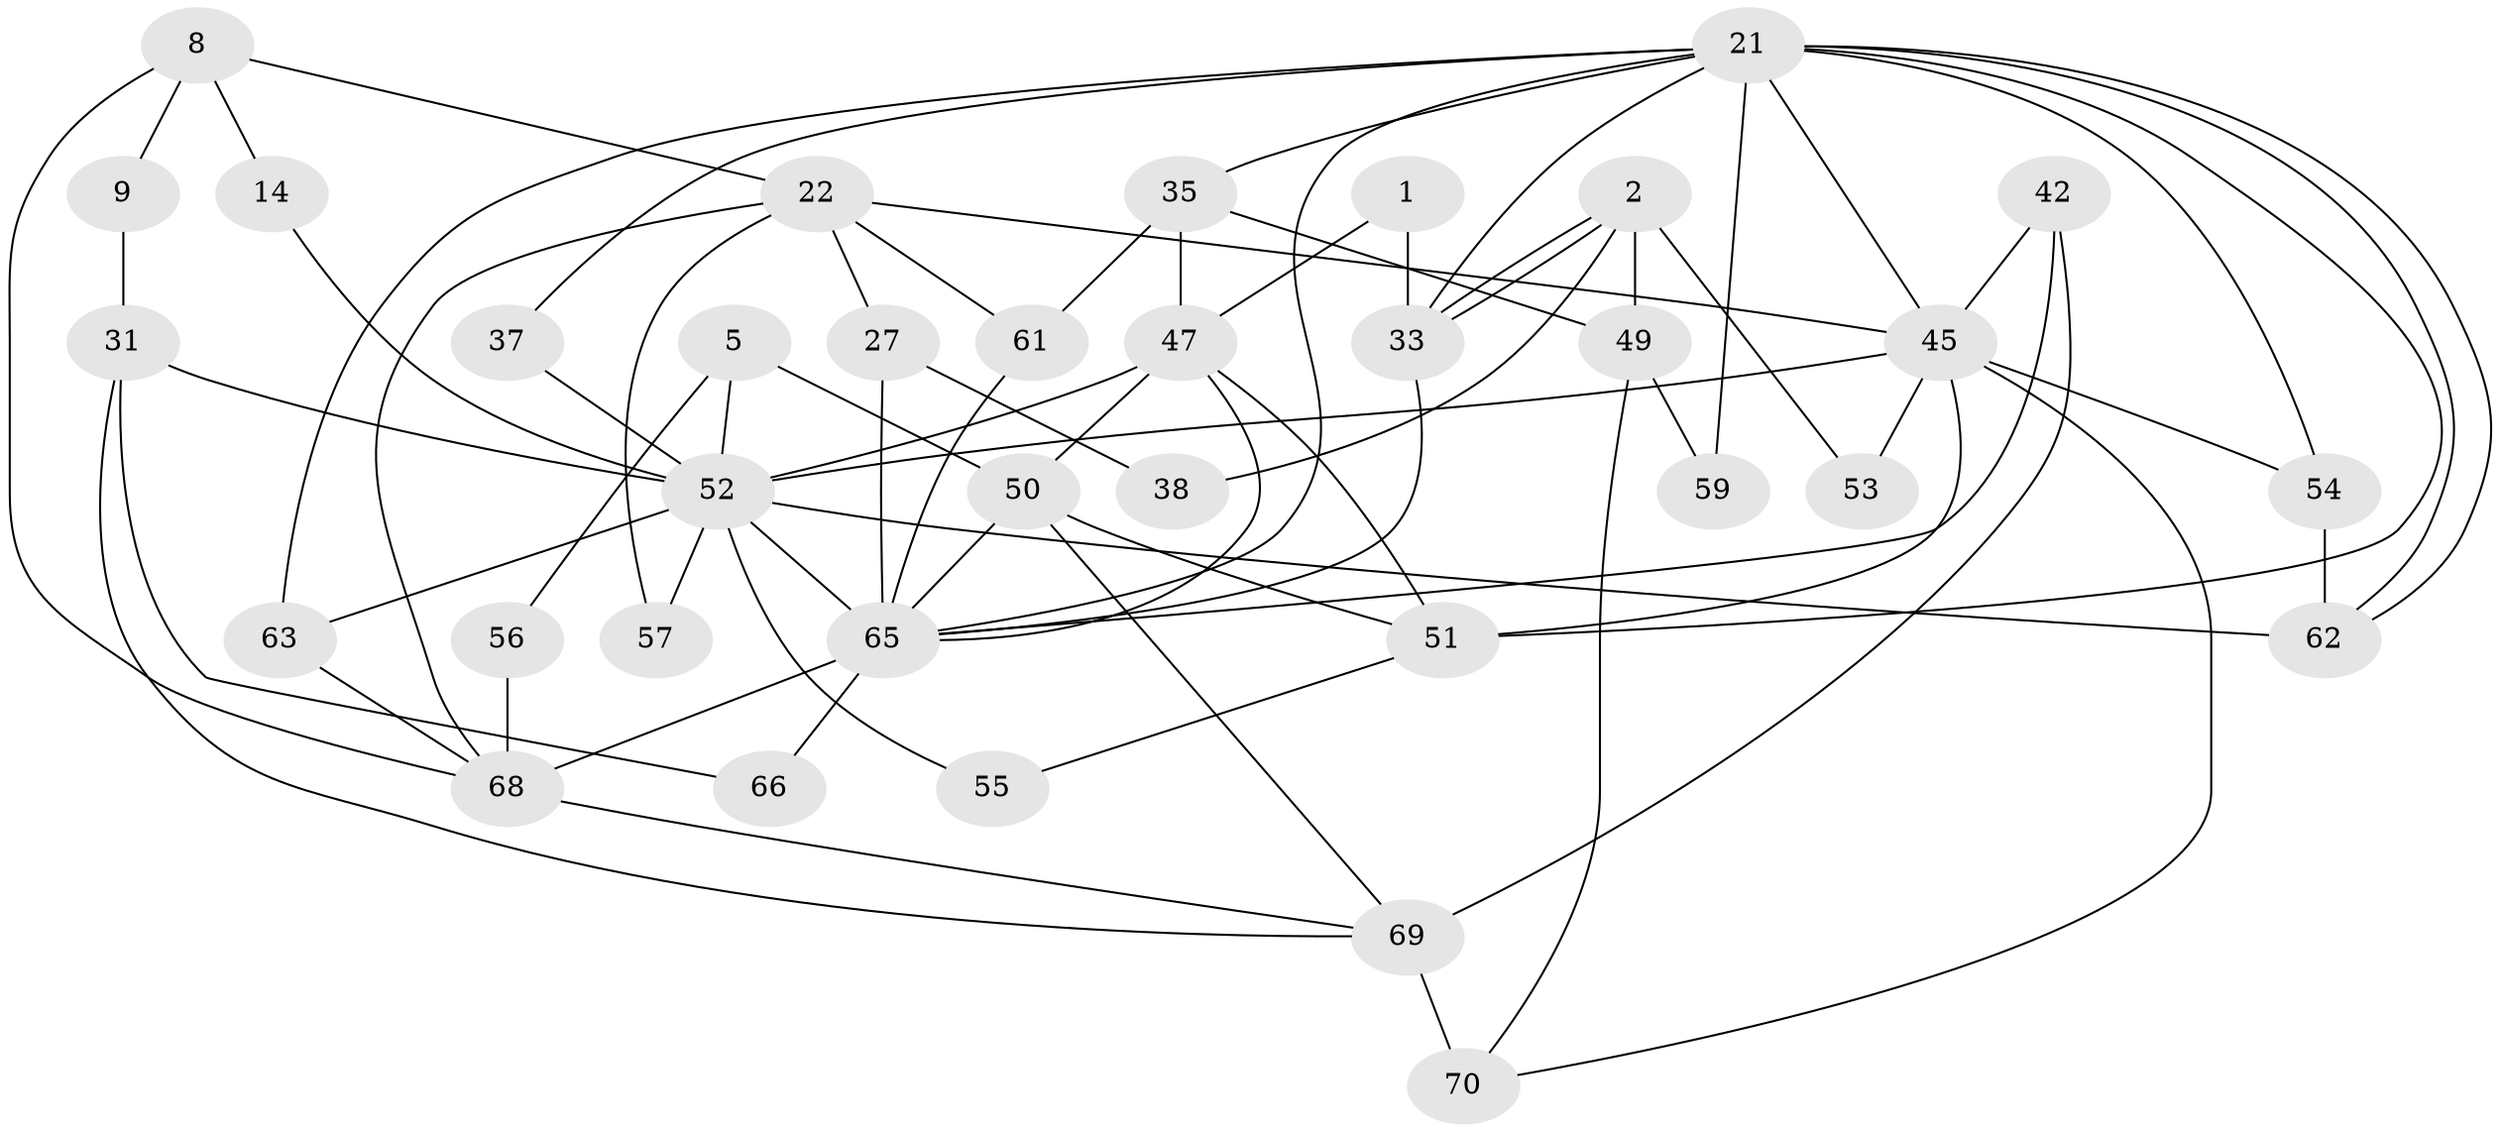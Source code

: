 // original degree distribution, {2: 0.18571428571428572, 5: 0.21428571428571427, 3: 0.2714285714285714, 6: 0.12857142857142856, 4: 0.15714285714285714, 8: 0.014285714285714285, 7: 0.014285714285714285, 9: 0.014285714285714285}
// Generated by graph-tools (version 1.1) at 2025/53/03/04/25 21:53:31]
// undirected, 35 vertices, 73 edges
graph export_dot {
graph [start="1"]
  node [color=gray90,style=filled];
  1;
  2;
  5;
  8 [super="+7"];
  9;
  14;
  21 [super="+19"];
  22;
  27 [super="+13"];
  31;
  33;
  35 [super="+30"];
  37 [super="+11"];
  38;
  42;
  45 [super="+20+43"];
  47 [super="+24"];
  49;
  50 [super="+23"];
  51;
  52 [super="+25+46+40"];
  53;
  54 [super="+34"];
  55;
  56;
  57;
  59;
  61;
  62 [super="+58+39"];
  63;
  65 [super="+41+64"];
  66;
  68 [super="+60+29"];
  69 [super="+44"];
  70 [super="+67"];
  1 -- 33;
  1 -- 47;
  2 -- 33;
  2 -- 33;
  2 -- 49;
  2 -- 38;
  2 -- 53;
  5 -- 52 [weight=3];
  5 -- 50 [weight=2];
  5 -- 56;
  8 -- 22 [weight=2];
  8 -- 9;
  8 -- 14;
  8 -- 68 [weight=2];
  9 -- 31;
  14 -- 52;
  21 -- 62;
  21 -- 62;
  21 -- 35 [weight=2];
  21 -- 59;
  21 -- 33;
  21 -- 51;
  21 -- 54 [weight=2];
  21 -- 63;
  21 -- 37;
  21 -- 45;
  21 -- 65;
  22 -- 61;
  22 -- 27 [weight=2];
  22 -- 57;
  22 -- 45;
  22 -- 68;
  27 -- 38;
  27 -- 65 [weight=2];
  31 -- 69;
  31 -- 66;
  31 -- 52;
  33 -- 65;
  35 -- 49 [weight=2];
  35 -- 61 [weight=2];
  35 -- 47 [weight=3];
  37 -- 52 [weight=2];
  42 -- 69;
  42 -- 45;
  42 -- 65;
  45 -- 52 [weight=4];
  45 -- 51;
  45 -- 70;
  45 -- 53;
  45 -- 54;
  47 -- 51 [weight=2];
  47 -- 65;
  47 -- 50;
  47 -- 52 [weight=3];
  49 -- 59;
  49 -- 70;
  50 -- 51;
  50 -- 69;
  50 -- 65;
  51 -- 55;
  52 -- 55;
  52 -- 62 [weight=3];
  52 -- 63 [weight=2];
  52 -- 65 [weight=5];
  52 -- 57;
  54 -- 62 [weight=2];
  56 -- 68;
  61 -- 65;
  63 -- 68;
  65 -- 68 [weight=3];
  65 -- 66;
  68 -- 69;
  69 -- 70 [weight=2];
}
